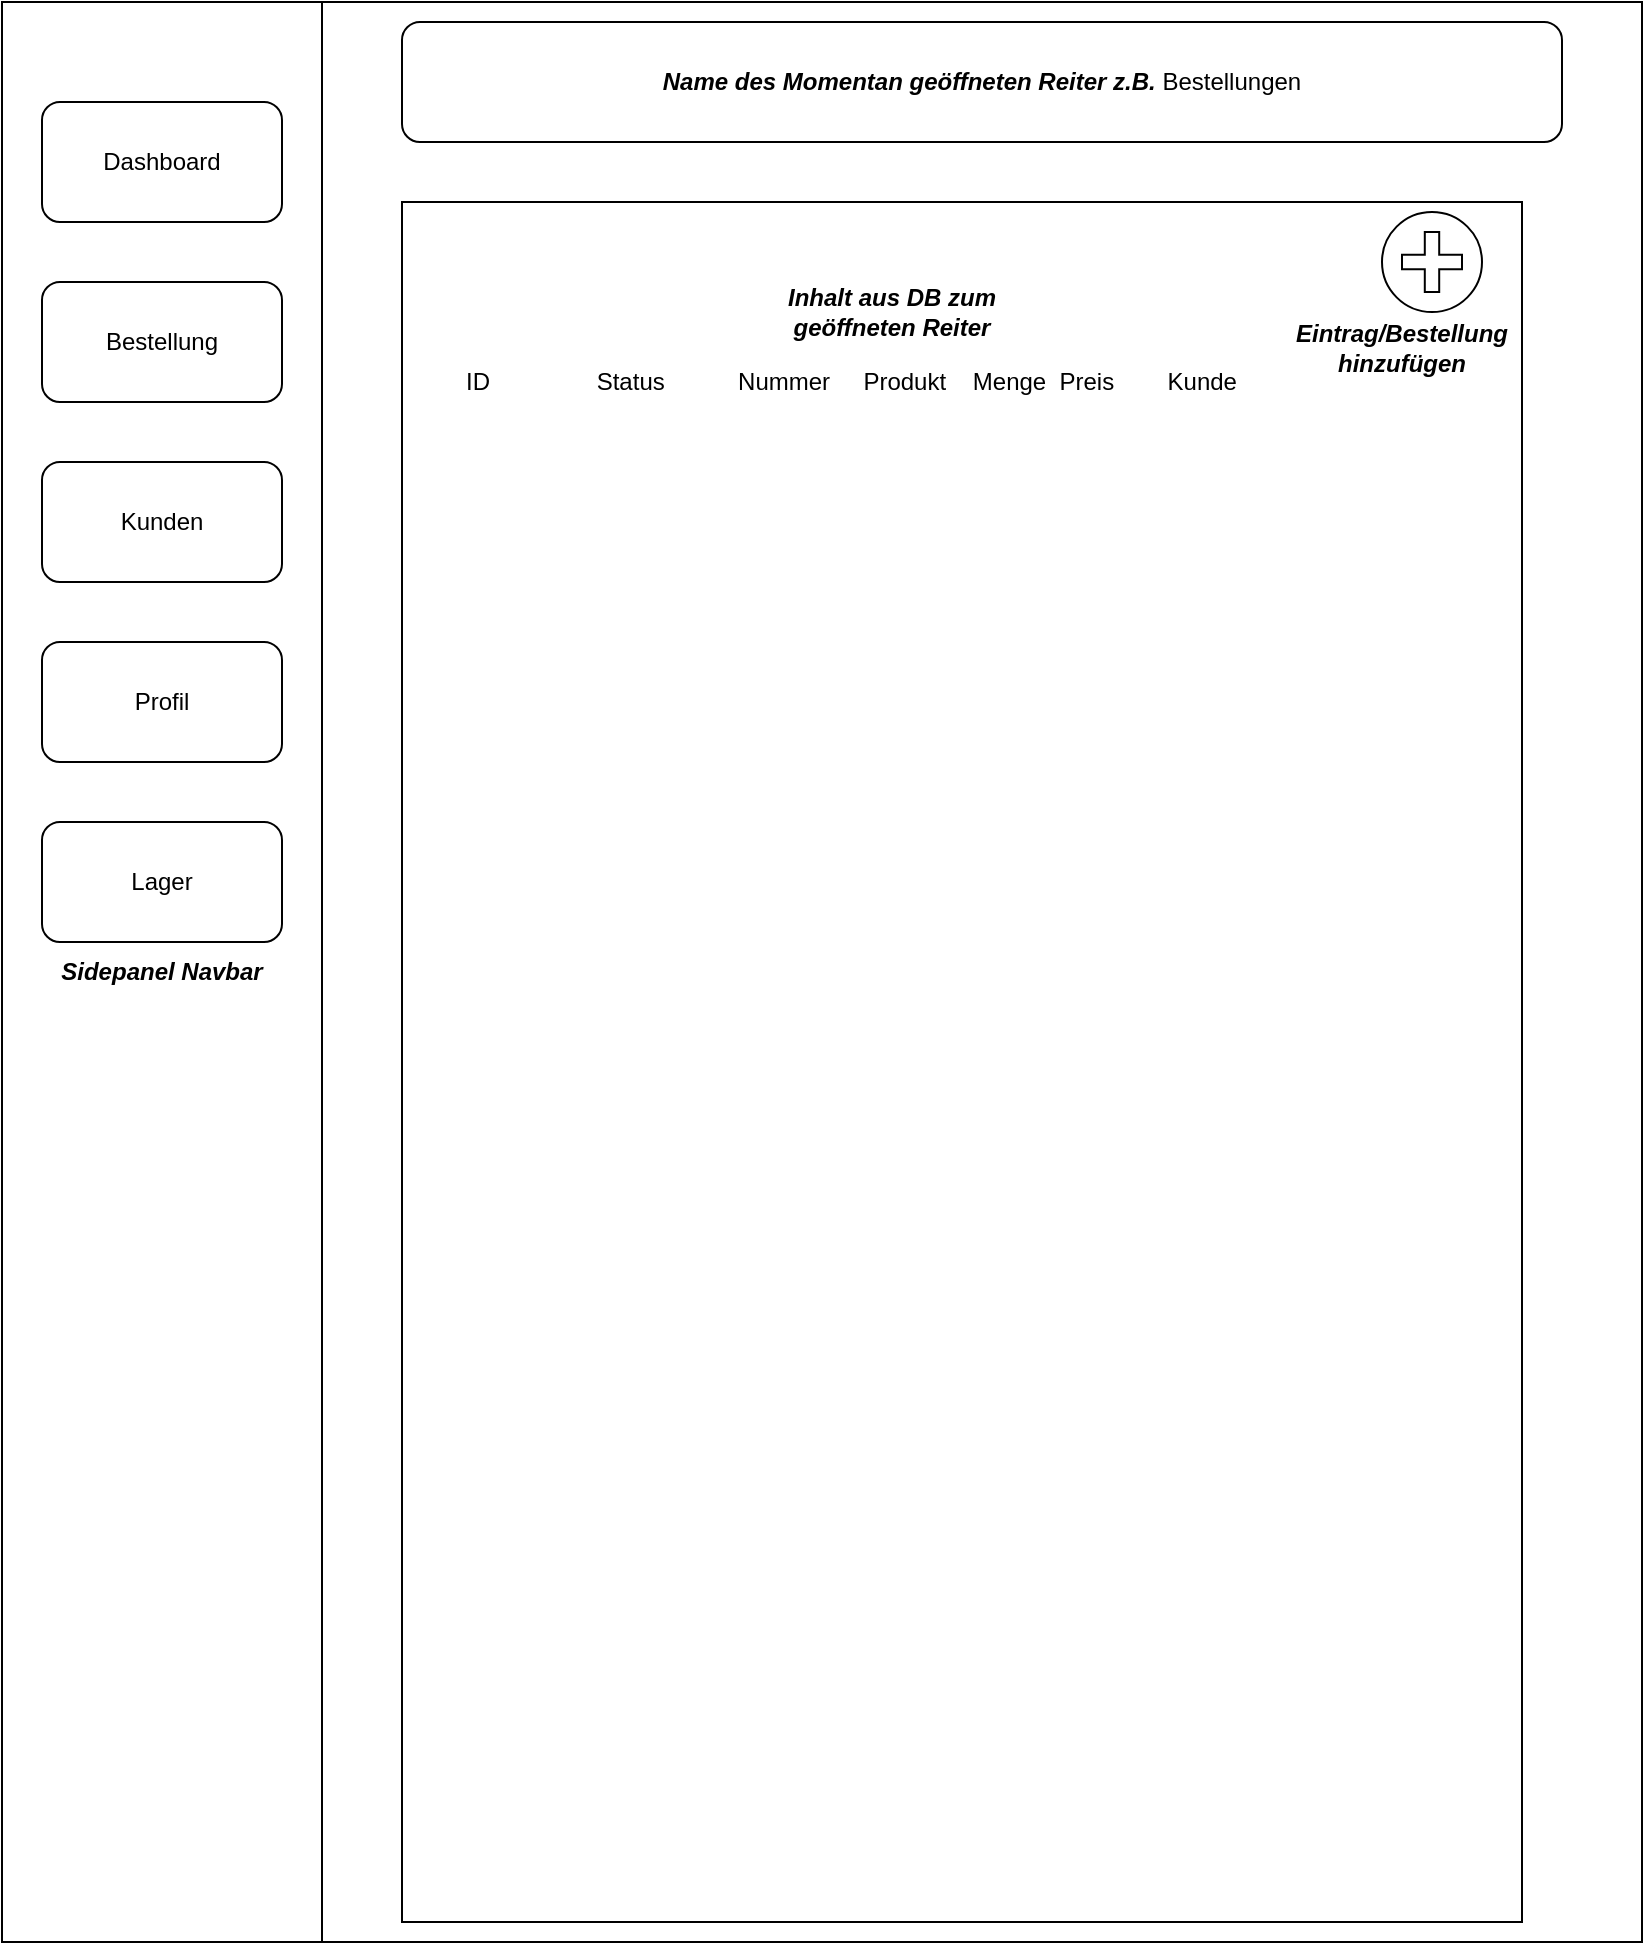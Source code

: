 <mxfile version="13.1.4" type="github">
  <diagram id="1DsP2LDfPncGxFGizAz-" name="Page-1">
    <mxGraphModel dx="2062" dy="1166" grid="1" gridSize="10" guides="1" tooltips="1" connect="1" arrows="1" fold="1" page="1" pageScale="1" pageWidth="827" pageHeight="1169" math="0" shadow="0">
      <root>
        <mxCell id="0" />
        <mxCell id="1" parent="0" />
        <mxCell id="PCryP-ajHbsMExQ2ylUI-1" value="&lt;i&gt;&lt;b&gt;Sidepanel Navbar&lt;/b&gt;&lt;/i&gt;" style="rounded=0;whiteSpace=wrap;html=1;" parent="1" vertex="1">
          <mxGeometry width="160" height="970" as="geometry" />
        </mxCell>
        <mxCell id="PCryP-ajHbsMExQ2ylUI-2" value="" style="rounded=1;whiteSpace=wrap;html=1;" parent="1" vertex="1">
          <mxGeometry x="20" y="50" width="120" height="60" as="geometry" />
        </mxCell>
        <mxCell id="PCryP-ajHbsMExQ2ylUI-3" value="" style="rounded=1;whiteSpace=wrap;html=1;" parent="1" vertex="1">
          <mxGeometry x="20" y="230" width="120" height="60" as="geometry" />
        </mxCell>
        <mxCell id="PCryP-ajHbsMExQ2ylUI-4" value="" style="rounded=1;whiteSpace=wrap;html=1;" parent="1" vertex="1">
          <mxGeometry x="20" y="140" width="120" height="60" as="geometry" />
        </mxCell>
        <mxCell id="PCryP-ajHbsMExQ2ylUI-6" value="Dashboard" style="text;html=1;strokeColor=none;fillColor=none;align=center;verticalAlign=middle;whiteSpace=wrap;rounded=0;" parent="1" vertex="1">
          <mxGeometry x="45" y="65" width="70" height="30" as="geometry" />
        </mxCell>
        <mxCell id="PCryP-ajHbsMExQ2ylUI-7" value="Kunden" style="text;html=1;strokeColor=none;fillColor=none;align=center;verticalAlign=middle;whiteSpace=wrap;rounded=0;" parent="1" vertex="1">
          <mxGeometry x="45" y="245" width="70" height="30" as="geometry" />
        </mxCell>
        <mxCell id="PCryP-ajHbsMExQ2ylUI-8" value="Bestellung" style="text;html=1;strokeColor=none;fillColor=none;align=center;verticalAlign=middle;whiteSpace=wrap;rounded=0;" parent="1" vertex="1">
          <mxGeometry x="45" y="155" width="70" height="30" as="geometry" />
        </mxCell>
        <mxCell id="PCryP-ajHbsMExQ2ylUI-10" value="" style="rounded=1;whiteSpace=wrap;html=1;" parent="1" vertex="1">
          <mxGeometry x="20" y="320" width="120" height="60" as="geometry" />
        </mxCell>
        <mxCell id="PCryP-ajHbsMExQ2ylUI-11" value="Profil" style="text;html=1;strokeColor=none;fillColor=none;align=center;verticalAlign=middle;whiteSpace=wrap;rounded=0;" parent="1" vertex="1">
          <mxGeometry x="45" y="335" width="70" height="30" as="geometry" />
        </mxCell>
        <mxCell id="PCryP-ajHbsMExQ2ylUI-12" value="" style="rounded=0;whiteSpace=wrap;html=1;" parent="1" vertex="1">
          <mxGeometry x="160" width="660" height="970" as="geometry" />
        </mxCell>
        <mxCell id="PCryP-ajHbsMExQ2ylUI-13" value="Text" style="text;html=1;strokeColor=none;fillColor=none;align=center;verticalAlign=middle;whiteSpace=wrap;rounded=0;" parent="1" vertex="1">
          <mxGeometry x="460" y="30" width="40" height="20" as="geometry" />
        </mxCell>
        <mxCell id="PCryP-ajHbsMExQ2ylUI-14" value="&lt;i&gt;&lt;b&gt;Name des Momentan geöffneten Reiter z.B.&lt;/b&gt;&lt;/i&gt; Bestellungen" style="rounded=1;whiteSpace=wrap;html=1;" parent="1" vertex="1">
          <mxGeometry x="200" y="10" width="580" height="60" as="geometry" />
        </mxCell>
        <mxCell id="HVT1JNlg_2tDrcwLEI-0-1" value="" style="rounded=0;whiteSpace=wrap;html=1;" vertex="1" parent="1">
          <mxGeometry x="200" y="100" width="560" height="860" as="geometry" />
        </mxCell>
        <mxCell id="HVT1JNlg_2tDrcwLEI-0-2" value="&lt;i&gt;&lt;b&gt;Inhalt aus DB zum geöffneten Reiter&lt;/b&gt;&lt;/i&gt;" style="text;html=1;strokeColor=none;fillColor=none;align=center;verticalAlign=middle;whiteSpace=wrap;rounded=0;" vertex="1" parent="1">
          <mxGeometry x="370" y="140" width="150" height="30" as="geometry" />
        </mxCell>
        <mxCell id="HVT1JNlg_2tDrcwLEI-0-4" value="" style="shape=mxgraph.bpmn.shape;html=1;verticalLabelPosition=bottom;labelBackgroundColor=#ffffff;verticalAlign=top;align=center;perimeter=ellipsePerimeter;outlineConnect=0;outline=standard;symbol=parallelMultiple;" vertex="1" parent="1">
          <mxGeometry x="690" y="105" width="50" height="50" as="geometry" />
        </mxCell>
        <mxCell id="HVT1JNlg_2tDrcwLEI-0-5" value="&lt;b&gt;&lt;i&gt;Eintrag/Bestellung hinzufügen&lt;/i&gt;&lt;/b&gt;" style="text;html=1;strokeColor=none;fillColor=none;align=center;verticalAlign=middle;whiteSpace=wrap;rounded=0;" vertex="1" parent="1">
          <mxGeometry x="640" y="160" width="120" height="25" as="geometry" />
        </mxCell>
        <mxCell id="HVT1JNlg_2tDrcwLEI-0-6" value="&lt;div align=&quot;left&quot;&gt;ID&amp;nbsp;&amp;nbsp;&amp;nbsp;&amp;nbsp;&amp;nbsp;&amp;nbsp;&amp;nbsp;&amp;nbsp;&amp;nbsp;&amp;nbsp;&amp;nbsp;&amp;nbsp;&amp;nbsp;&amp;nbsp;&amp;nbsp; Status&amp;nbsp;&amp;nbsp;&amp;nbsp;&amp;nbsp;&amp;nbsp;&amp;nbsp;&amp;nbsp;&amp;nbsp;&amp;nbsp;&amp;nbsp; Nummer&amp;nbsp;&amp;nbsp; &amp;nbsp; Produkt &amp;nbsp;&amp;nbsp; Menge&amp;nbsp; Preis &amp;nbsp; &amp;nbsp; &amp;nbsp;&amp;nbsp; Kunde &amp;nbsp;&amp;nbsp;&amp;nbsp; &lt;br&gt;&lt;/div&gt;" style="text;html=1;strokeColor=none;fillColor=none;align=left;verticalAlign=middle;whiteSpace=wrap;rounded=0;" vertex="1" parent="1">
          <mxGeometry x="230" y="180" width="410" height="20" as="geometry" />
        </mxCell>
        <mxCell id="HVT1JNlg_2tDrcwLEI-0-7" value="" style="rounded=1;whiteSpace=wrap;html=1;" vertex="1" parent="1">
          <mxGeometry x="20" y="410" width="120" height="60" as="geometry" />
        </mxCell>
        <mxCell id="HVT1JNlg_2tDrcwLEI-0-8" value="Lager" style="text;html=1;strokeColor=none;fillColor=none;align=center;verticalAlign=middle;whiteSpace=wrap;rounded=0;" vertex="1" parent="1">
          <mxGeometry x="45" y="425" width="70" height="30" as="geometry" />
        </mxCell>
      </root>
    </mxGraphModel>
  </diagram>
</mxfile>
